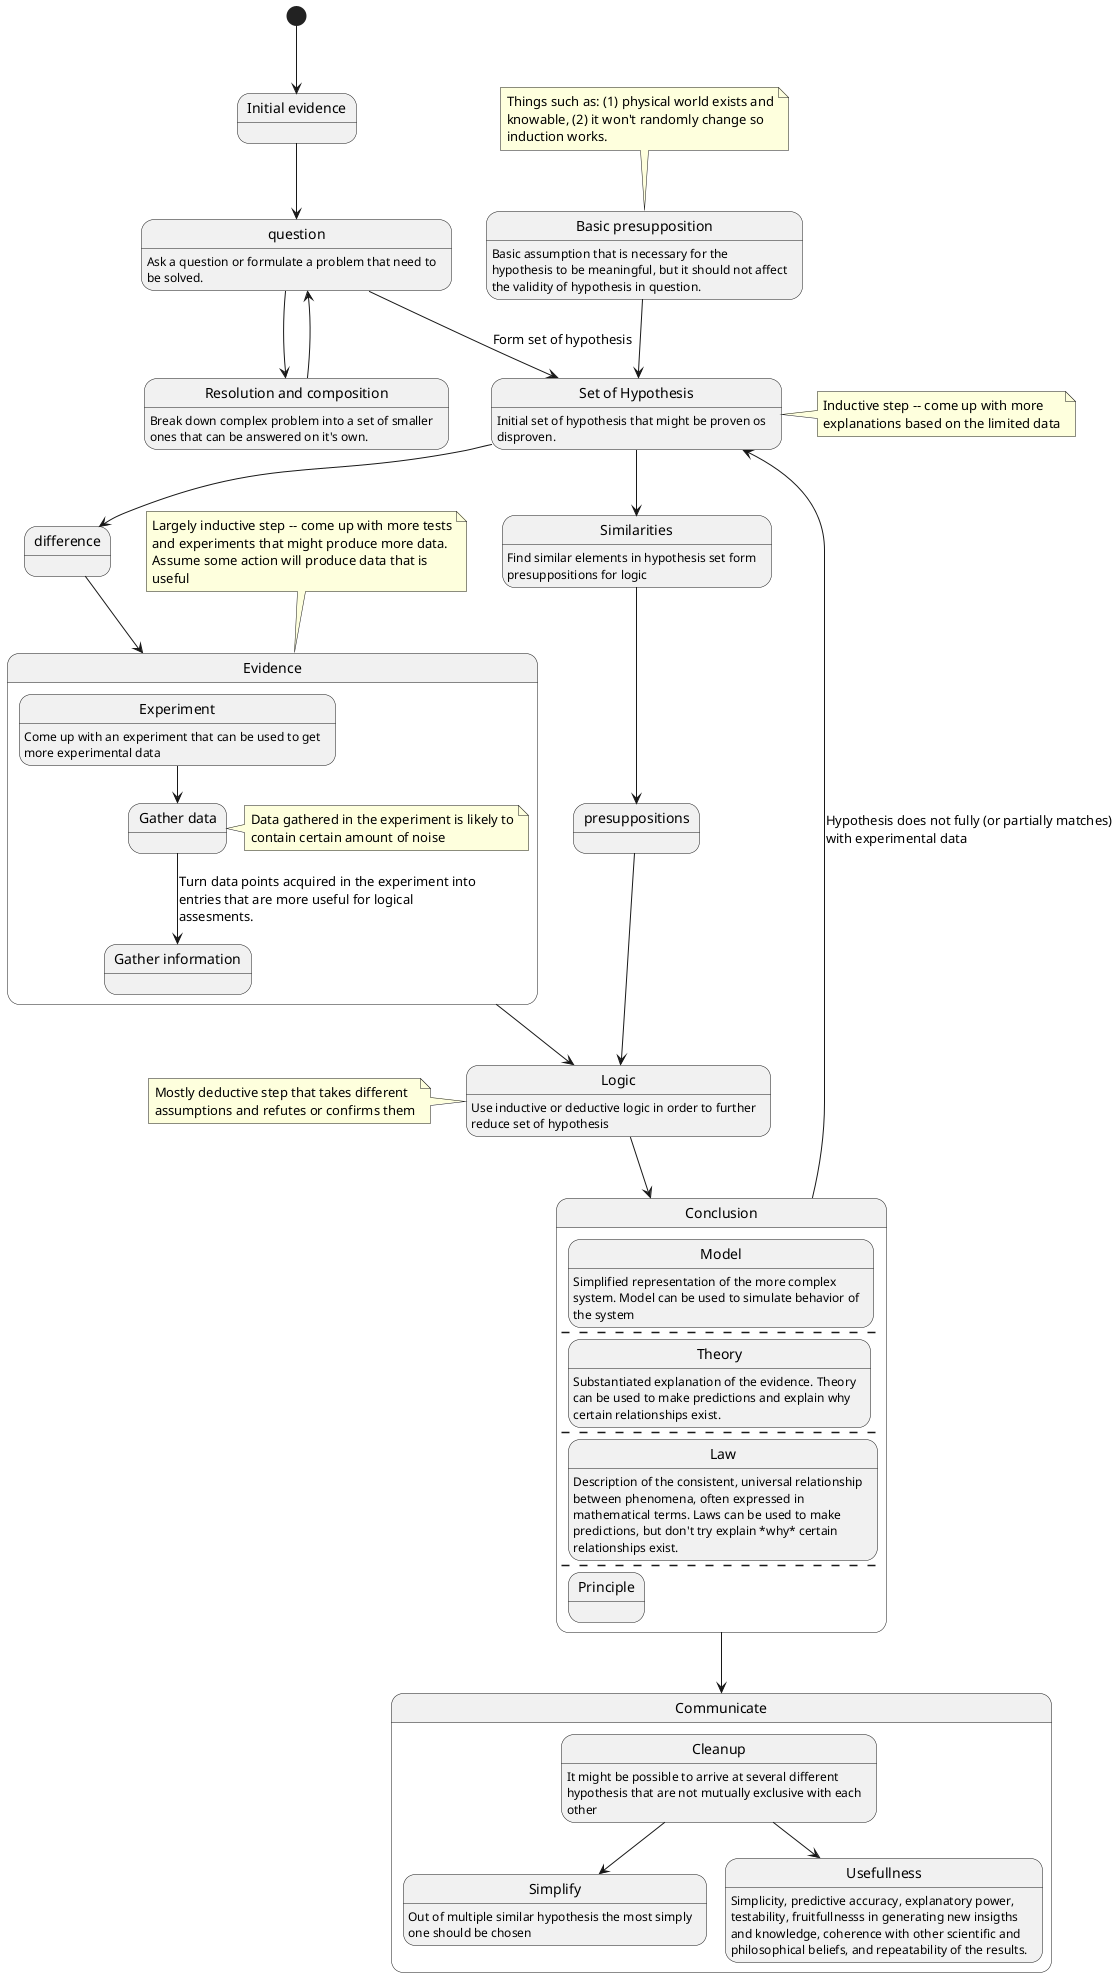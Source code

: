 @startuml

skinparam DefaultFontName Iosevka
skinparam defaultTextAlignment left
skinparam maxMessageSize 300
skinparam wrapWidth 300

state hypothesis_set as "Set of Hypothesis" : Initial set of hypothesis that might be proven os disproven.

note right of hypothesis_set
Inductive step -- come up with more explanations based on the limited data
end note

[*] --> initial_evidence

state initial_evidence as "Initial evidence"

initial_evidence --> question

state resolution_and_composition as "Resolution and composition" : Break down complex problem into a set of smaller ones that can be answered on it's own.

question --> resolution_and_composition
resolution_and_composition --> question

question --> hypothesis_set : Form set of hypothesis
hypothesis_set --> similarities
hypothesis_set --> difference

state basic_presupposition as "Basic presupposition" : Basic assumption that is necessary for the hypothesis to be meaningful, but it should not affect the validity of hypothesis in question.

note top of basic_presupposition
Things such as: (1) physical world exists and knowable, (2) it won't randomly change so induction works.
end note

basic_presupposition --> hypothesis_set

state similarities as "Similarities" : Find similar elements in hypothesis set form presuppositions for logic

similarities --> presuppositions
difference --> evidence

state logic as "Logic" : Use inductive or deductive logic in order to further reduce set of hypothesis

note left of logic
Mostly deductive step that takes different assumptions and refutes or confirms them
end note

presuppositions --> logic
evidence --> logic
logic --> conclusion

conclusion --> hypothesis_set : Hypothesis does not fully (or partially matches) with experimental data

state communicate as "Communicate" {
  state cleanup as "Cleanup" : It might be possible to arrive at several different hypothesis that are not mutually exclusive with each other
  state simplicity as "Simplify" : Out of multiple similar hypothesis the most simply one should be chosen
  state usefulness as "Usefullness" : Simplicity, predictive accuracy, explanatory power, testability, fruitfullnesss in generating new insigths and knowledge, coherence with other scientific and philosophical beliefs, and repeatability of the results.
  cleanup --> simplicity
  cleanup --> usefulness
}

state conclusion as "Conclusion" {
  state model as "Model" : Simplified representation of the more complex system. Model can be used to simulate behavior of the system
  --
  state theory as "Theory" : Substantiated explanation of the evidence. Theory can be used to make predictions and explain why certain relationships exist.
  --
  state law as "Law" : Description of the consistent, universal relationship between phenomena, often expressed in mathematical terms. Laws can be used to make predictions, but don't try explain *why* certain relationships exist.
  --
  state principle as "Principle"
}

conclusion --> communicate

state evidence as "Evidence" {
      state experiment as "Experiment" : Come up with an experiment that can be used to get more experimental data
      state gather_data as "Gather data"
      state gather_info as "Gather information"
      experiment --> gather_data
      note right of gather_data
          Data gathered in the experiment is likely to contain certain amount of noise
      end note
      gather_data --> gather_info : Turn data points acquired in the experiment into entries that are more useful for logical assesments.
}

note top of evidence
Largely inductive step -- come up with more tests and experiments that might produce more data. Assume some action will produce data that is useful
end note

question : Ask a question or formulate a problem that need to be solved.

@enduml
